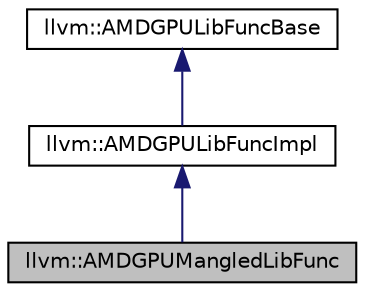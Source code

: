 digraph "llvm::AMDGPUMangledLibFunc"
{
 // LATEX_PDF_SIZE
  bgcolor="transparent";
  edge [fontname="Helvetica",fontsize="10",labelfontname="Helvetica",labelfontsize="10"];
  node [fontname="Helvetica",fontsize="10",shape=record];
  Node1 [label="llvm::AMDGPUMangledLibFunc",height=0.2,width=0.4,color="black", fillcolor="grey75", style="filled", fontcolor="black",tooltip=" "];
  Node2 -> Node1 [dir="back",color="midnightblue",fontsize="10",style="solid",fontname="Helvetica"];
  Node2 [label="llvm::AMDGPULibFuncImpl",height=0.2,width=0.4,color="black",URL="$classllvm_1_1AMDGPULibFuncImpl.html",tooltip=" "];
  Node3 -> Node2 [dir="back",color="midnightblue",fontsize="10",style="solid",fontname="Helvetica"];
  Node3 [label="llvm::AMDGPULibFuncBase",height=0.2,width=0.4,color="black",URL="$classllvm_1_1AMDGPULibFuncBase.html",tooltip=" "];
}
